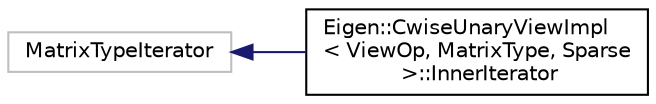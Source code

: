 digraph "Graphical Class Hierarchy"
{
  edge [fontname="Helvetica",fontsize="10",labelfontname="Helvetica",labelfontsize="10"];
  node [fontname="Helvetica",fontsize="10",shape=record];
  rankdir="LR";
  Node1 [label="MatrixTypeIterator",height=0.2,width=0.4,color="grey75", fillcolor="white", style="filled"];
  Node1 -> Node2 [dir="back",color="midnightblue",fontsize="10",style="solid",fontname="Helvetica"];
  Node2 [label="Eigen::CwiseUnaryViewImpl\l\< ViewOp, MatrixType, Sparse\l \>::InnerIterator",height=0.2,width=0.4,color="black", fillcolor="white", style="filled",URL="$class_eigen_1_1_cwise_unary_view_impl_3_01_view_op_00_01_matrix_type_00_01_sparse_01_4_1_1_inner_iterator.html"];
}
